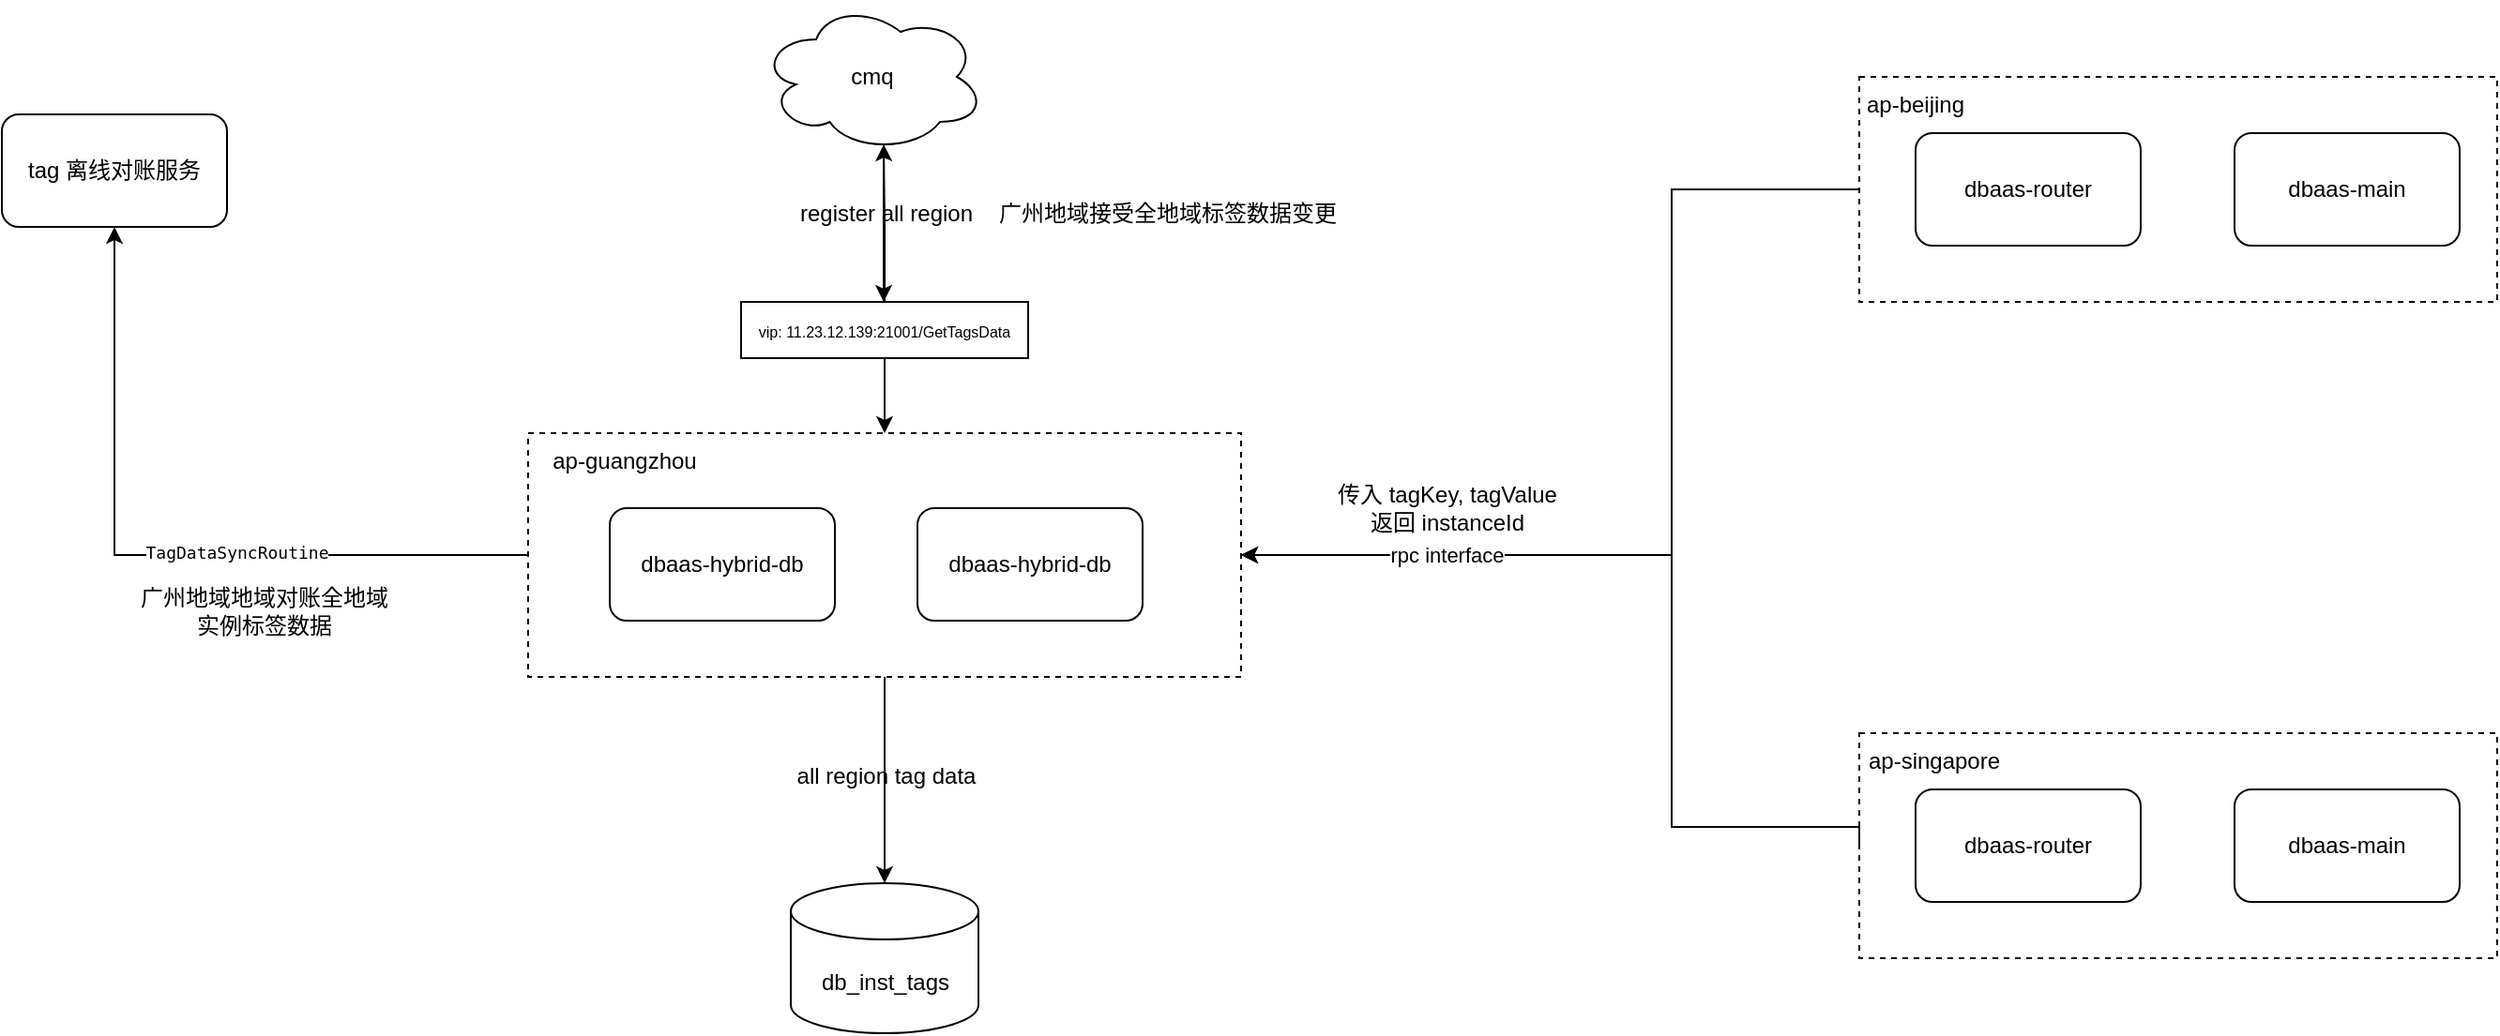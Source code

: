 <mxfile version="24.7.3" type="github">
  <diagram name="第 1 页" id="o16jT8s6Q-hIHPiViAWH">
    <mxGraphModel dx="2303" dy="981" grid="1" gridSize="10" guides="1" tooltips="1" connect="1" arrows="1" fold="1" page="1" pageScale="1" pageWidth="827" pageHeight="1169" math="0" shadow="0">
      <root>
        <mxCell id="0" />
        <mxCell id="1" parent="0" />
        <mxCell id="NYipR0PiHKViFvUqOCkT-19" value="" style="group" vertex="1" connectable="0" parent="1">
          <mxGeometry x="160" y="100" width="440.5" height="550" as="geometry" />
        </mxCell>
        <mxCell id="NYipR0PiHKViFvUqOCkT-14" value="" style="rounded=0;whiteSpace=wrap;html=1;dashed=1;container=1;" vertex="1" parent="NYipR0PiHKViFvUqOCkT-19">
          <mxGeometry x="0.5" y="230" width="380" height="130" as="geometry" />
        </mxCell>
        <mxCell id="NYipR0PiHKViFvUqOCkT-1" value="db_inst_tags" style="shape=cylinder3;whiteSpace=wrap;html=1;boundedLbl=1;backgroundOutline=1;size=15;" vertex="1" parent="NYipR0PiHKViFvUqOCkT-19">
          <mxGeometry x="140.5" y="470" width="100" height="80" as="geometry" />
        </mxCell>
        <mxCell id="NYipR0PiHKViFvUqOCkT-3" value="dbaas-hybrid-db" style="rounded=1;whiteSpace=wrap;html=1;" vertex="1" parent="NYipR0PiHKViFvUqOCkT-19">
          <mxGeometry x="44" y="270" width="120" height="60" as="geometry" />
        </mxCell>
        <mxCell id="NYipR0PiHKViFvUqOCkT-5" value="dbaas-hybrid-db" style="rounded=1;whiteSpace=wrap;html=1;" vertex="1" parent="NYipR0PiHKViFvUqOCkT-19">
          <mxGeometry x="208" y="270" width="120" height="60" as="geometry" />
        </mxCell>
        <mxCell id="NYipR0PiHKViFvUqOCkT-12" style="edgeStyle=orthogonalEdgeStyle;rounded=0;orthogonalLoop=1;jettySize=auto;html=1;" edge="1" parent="NYipR0PiHKViFvUqOCkT-19" source="NYipR0PiHKViFvUqOCkT-7">
          <mxGeometry relative="1" as="geometry">
            <mxPoint x="190.5" y="230" as="targetPoint" />
          </mxGeometry>
        </mxCell>
        <mxCell id="NYipR0PiHKViFvUqOCkT-7" value="&lt;font style=&quot;font-size: 8px;&quot;&gt;vip: 11.23.12.139:21001/GetTagsData&lt;/font&gt;" style="rounded=0;whiteSpace=wrap;html=1;" vertex="1" parent="NYipR0PiHKViFvUqOCkT-19">
          <mxGeometry x="114" y="160" width="153" height="30" as="geometry" />
        </mxCell>
        <mxCell id="NYipR0PiHKViFvUqOCkT-10" style="edgeStyle=orthogonalEdgeStyle;rounded=0;orthogonalLoop=1;jettySize=auto;html=1;exitX=0.55;exitY=0.95;exitDx=0;exitDy=0;exitPerimeter=0;" edge="1" parent="NYipR0PiHKViFvUqOCkT-19" source="NYipR0PiHKViFvUqOCkT-8">
          <mxGeometry relative="1" as="geometry">
            <mxPoint x="190" y="160" as="targetPoint" />
          </mxGeometry>
        </mxCell>
        <mxCell id="NYipR0PiHKViFvUqOCkT-8" value="cmq" style="ellipse;shape=cloud;whiteSpace=wrap;html=1;" vertex="1" parent="NYipR0PiHKViFvUqOCkT-19">
          <mxGeometry x="124" width="120" height="80" as="geometry" />
        </mxCell>
        <mxCell id="NYipR0PiHKViFvUqOCkT-9" style="edgeStyle=orthogonalEdgeStyle;rounded=0;orthogonalLoop=1;jettySize=auto;html=1;exitX=0.5;exitY=0;exitDx=0;exitDy=0;entryX=0.55;entryY=0.95;entryDx=0;entryDy=0;entryPerimeter=0;" edge="1" parent="NYipR0PiHKViFvUqOCkT-19" source="NYipR0PiHKViFvUqOCkT-7" target="NYipR0PiHKViFvUqOCkT-8">
          <mxGeometry relative="1" as="geometry" />
        </mxCell>
        <mxCell id="NYipR0PiHKViFvUqOCkT-11" value="register all region" style="text;html=1;align=center;verticalAlign=middle;resizable=0;points=[];autosize=1;strokeColor=none;fillColor=none;" vertex="1" parent="NYipR0PiHKViFvUqOCkT-19">
          <mxGeometry x="130.5" y="98" width="120" height="30" as="geometry" />
        </mxCell>
        <mxCell id="NYipR0PiHKViFvUqOCkT-16" value="all region tag data" style="text;html=1;align=center;verticalAlign=middle;resizable=0;points=[];autosize=1;strokeColor=none;fillColor=none;" vertex="1" parent="NYipR0PiHKViFvUqOCkT-19">
          <mxGeometry x="130.5" y="398" width="120" height="30" as="geometry" />
        </mxCell>
        <mxCell id="NYipR0PiHKViFvUqOCkT-17" value="ap-guangzhou" style="text;html=1;align=center;verticalAlign=middle;whiteSpace=wrap;rounded=0;" vertex="1" parent="NYipR0PiHKViFvUqOCkT-19">
          <mxGeometry y="230" width="104" height="30" as="geometry" />
        </mxCell>
        <mxCell id="NYipR0PiHKViFvUqOCkT-18" style="edgeStyle=orthogonalEdgeStyle;rounded=0;orthogonalLoop=1;jettySize=auto;html=1;exitX=0.5;exitY=1;exitDx=0;exitDy=0;entryX=0.5;entryY=0;entryDx=0;entryDy=0;entryPerimeter=0;" edge="1" parent="NYipR0PiHKViFvUqOCkT-19" source="NYipR0PiHKViFvUqOCkT-14" target="NYipR0PiHKViFvUqOCkT-1">
          <mxGeometry relative="1" as="geometry" />
        </mxCell>
        <mxCell id="NYipR0PiHKViFvUqOCkT-48" value="广州地域接受全地域标签数据变更" style="text;html=1;align=center;verticalAlign=middle;resizable=0;points=[];autosize=1;strokeColor=none;fillColor=none;" vertex="1" parent="NYipR0PiHKViFvUqOCkT-19">
          <mxGeometry x="240.5" y="98" width="200" height="30" as="geometry" />
        </mxCell>
        <mxCell id="NYipR0PiHKViFvUqOCkT-26" value="tag 离线对账服务" style="rounded=1;whiteSpace=wrap;html=1;" vertex="1" parent="1">
          <mxGeometry x="-120" y="160" width="120" height="60" as="geometry" />
        </mxCell>
        <mxCell id="NYipR0PiHKViFvUqOCkT-29" value="" style="group" vertex="1" connectable="0" parent="1">
          <mxGeometry x="870" y="140" width="340" height="120" as="geometry" />
        </mxCell>
        <mxCell id="NYipR0PiHKViFvUqOCkT-24" value="" style="rounded=0;whiteSpace=wrap;html=1;dashed=1;container=0;" vertex="1" parent="NYipR0PiHKViFvUqOCkT-29">
          <mxGeometry width="340" height="120" as="geometry" />
        </mxCell>
        <mxCell id="NYipR0PiHKViFvUqOCkT-27" value="ap-beijing" style="text;html=1;align=center;verticalAlign=middle;whiteSpace=wrap;rounded=0;container=0;" vertex="1" parent="NYipR0PiHKViFvUqOCkT-29">
          <mxGeometry width="60" height="30" as="geometry" />
        </mxCell>
        <mxCell id="NYipR0PiHKViFvUqOCkT-22" value="dbaas-router" style="rounded=1;whiteSpace=wrap;html=1;container=0;" vertex="1" parent="NYipR0PiHKViFvUqOCkT-29">
          <mxGeometry x="30" y="30" width="120" height="60" as="geometry" />
        </mxCell>
        <mxCell id="NYipR0PiHKViFvUqOCkT-23" value="dbaas-main" style="rounded=1;whiteSpace=wrap;html=1;container=0;" vertex="1" parent="NYipR0PiHKViFvUqOCkT-29">
          <mxGeometry x="200" y="30" width="120" height="60" as="geometry" />
        </mxCell>
        <mxCell id="NYipR0PiHKViFvUqOCkT-31" value="" style="group" vertex="1" connectable="0" parent="1">
          <mxGeometry x="870" y="490" width="340" height="120" as="geometry" />
        </mxCell>
        <mxCell id="NYipR0PiHKViFvUqOCkT-32" value="" style="rounded=0;whiteSpace=wrap;html=1;dashed=1;container=0;" vertex="1" parent="NYipR0PiHKViFvUqOCkT-31">
          <mxGeometry width="340" height="120" as="geometry" />
        </mxCell>
        <mxCell id="NYipR0PiHKViFvUqOCkT-33" value="ap-singapore" style="text;html=1;align=center;verticalAlign=middle;whiteSpace=wrap;rounded=0;container=0;" vertex="1" parent="NYipR0PiHKViFvUqOCkT-31">
          <mxGeometry width="80" height="30" as="geometry" />
        </mxCell>
        <mxCell id="NYipR0PiHKViFvUqOCkT-34" value="dbaas-router" style="rounded=1;whiteSpace=wrap;html=1;container=0;" vertex="1" parent="NYipR0PiHKViFvUqOCkT-31">
          <mxGeometry x="30" y="30" width="120" height="60" as="geometry" />
        </mxCell>
        <mxCell id="NYipR0PiHKViFvUqOCkT-35" value="dbaas-main" style="rounded=1;whiteSpace=wrap;html=1;container=0;" vertex="1" parent="NYipR0PiHKViFvUqOCkT-31">
          <mxGeometry x="200" y="30" width="120" height="60" as="geometry" />
        </mxCell>
        <mxCell id="NYipR0PiHKViFvUqOCkT-36" style="edgeStyle=orthogonalEdgeStyle;rounded=0;orthogonalLoop=1;jettySize=auto;html=1;exitX=0;exitY=0.5;exitDx=0;exitDy=0;entryX=1;entryY=0.5;entryDx=0;entryDy=0;" edge="1" parent="1" source="NYipR0PiHKViFvUqOCkT-24" target="NYipR0PiHKViFvUqOCkT-14">
          <mxGeometry relative="1" as="geometry">
            <Array as="points">
              <mxPoint x="770" y="200" />
              <mxPoint x="770" y="395" />
            </Array>
          </mxGeometry>
        </mxCell>
        <mxCell id="NYipR0PiHKViFvUqOCkT-38" style="edgeStyle=orthogonalEdgeStyle;rounded=0;orthogonalLoop=1;jettySize=auto;html=1;exitX=0;exitY=0.5;exitDx=0;exitDy=0;entryX=1;entryY=0.5;entryDx=0;entryDy=0;" edge="1" parent="1" source="NYipR0PiHKViFvUqOCkT-32" target="NYipR0PiHKViFvUqOCkT-14">
          <mxGeometry relative="1" as="geometry">
            <Array as="points">
              <mxPoint x="770" y="540" />
              <mxPoint x="770" y="395" />
            </Array>
          </mxGeometry>
        </mxCell>
        <mxCell id="NYipR0PiHKViFvUqOCkT-39" value="rpc interface" style="edgeLabel;html=1;align=center;verticalAlign=middle;resizable=0;points=[];" vertex="1" connectable="0" parent="NYipR0PiHKViFvUqOCkT-38">
          <mxGeometry x="0.738" y="-3" relative="1" as="geometry">
            <mxPoint x="46" y="3" as="offset" />
          </mxGeometry>
        </mxCell>
        <mxCell id="NYipR0PiHKViFvUqOCkT-41" value="传入 tagKey, tagValue&lt;div&gt;返回 instanceId&lt;/div&gt;" style="text;html=1;align=center;verticalAlign=middle;resizable=0;points=[];autosize=1;strokeColor=none;fillColor=none;" vertex="1" parent="1">
          <mxGeometry x="580" y="350" width="140" height="40" as="geometry" />
        </mxCell>
        <mxCell id="NYipR0PiHKViFvUqOCkT-43" style="edgeStyle=orthogonalEdgeStyle;rounded=0;orthogonalLoop=1;jettySize=auto;html=1;exitX=0;exitY=0.5;exitDx=0;exitDy=0;entryX=0.5;entryY=1;entryDx=0;entryDy=0;" edge="1" parent="1" source="NYipR0PiHKViFvUqOCkT-14" target="NYipR0PiHKViFvUqOCkT-26">
          <mxGeometry relative="1" as="geometry" />
        </mxCell>
        <mxCell id="NYipR0PiHKViFvUqOCkT-44" value="&lt;div style=&quot;color: rgb(8, 8, 8); font-family: Monaco, monospace;&quot;&gt;&lt;pre style=&quot;&quot;&gt;&lt;span style=&quot;color: rgb(0, 0, 0);&quot;&gt;&lt;font style=&quot;font-size: 9px;&quot;&gt;TagDataSyncRoutine&lt;/font&gt;&lt;/span&gt;&lt;/pre&gt;&lt;/div&gt;" style="edgeLabel;html=1;align=center;verticalAlign=middle;resizable=0;points=[];" vertex="1" connectable="0" parent="NYipR0PiHKViFvUqOCkT-43">
          <mxGeometry x="-0.213" y="-2" relative="1" as="geometry">
            <mxPoint as="offset" />
          </mxGeometry>
        </mxCell>
        <mxCell id="NYipR0PiHKViFvUqOCkT-47" value="广州地域地域对账全地域实例标签数据" style="text;html=1;align=center;verticalAlign=middle;whiteSpace=wrap;rounded=0;" vertex="1" parent="1">
          <mxGeometry x="-50" y="410" width="140" height="30" as="geometry" />
        </mxCell>
      </root>
    </mxGraphModel>
  </diagram>
</mxfile>
